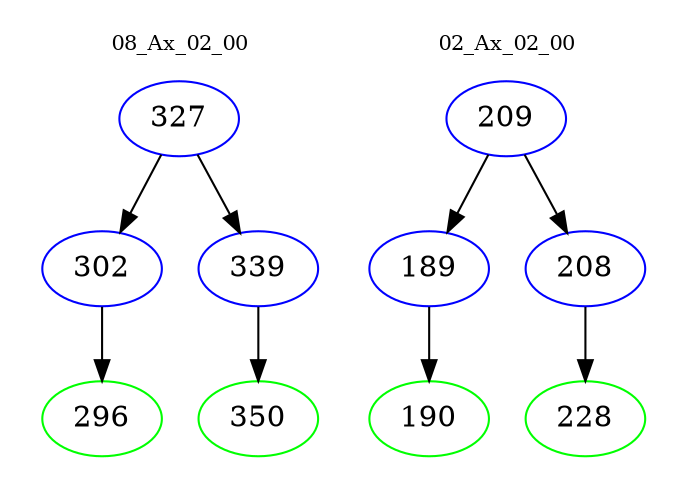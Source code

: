 digraph{
subgraph cluster_0 {
color = white
label = "08_Ax_02_00";
fontsize=10;
T0_327 [label="327", color="blue"]
T0_327 -> T0_302 [color="black"]
T0_302 [label="302", color="blue"]
T0_302 -> T0_296 [color="black"]
T0_296 [label="296", color="green"]
T0_327 -> T0_339 [color="black"]
T0_339 [label="339", color="blue"]
T0_339 -> T0_350 [color="black"]
T0_350 [label="350", color="green"]
}
subgraph cluster_1 {
color = white
label = "02_Ax_02_00";
fontsize=10;
T1_209 [label="209", color="blue"]
T1_209 -> T1_189 [color="black"]
T1_189 [label="189", color="blue"]
T1_189 -> T1_190 [color="black"]
T1_190 [label="190", color="green"]
T1_209 -> T1_208 [color="black"]
T1_208 [label="208", color="blue"]
T1_208 -> T1_228 [color="black"]
T1_228 [label="228", color="green"]
}
}
